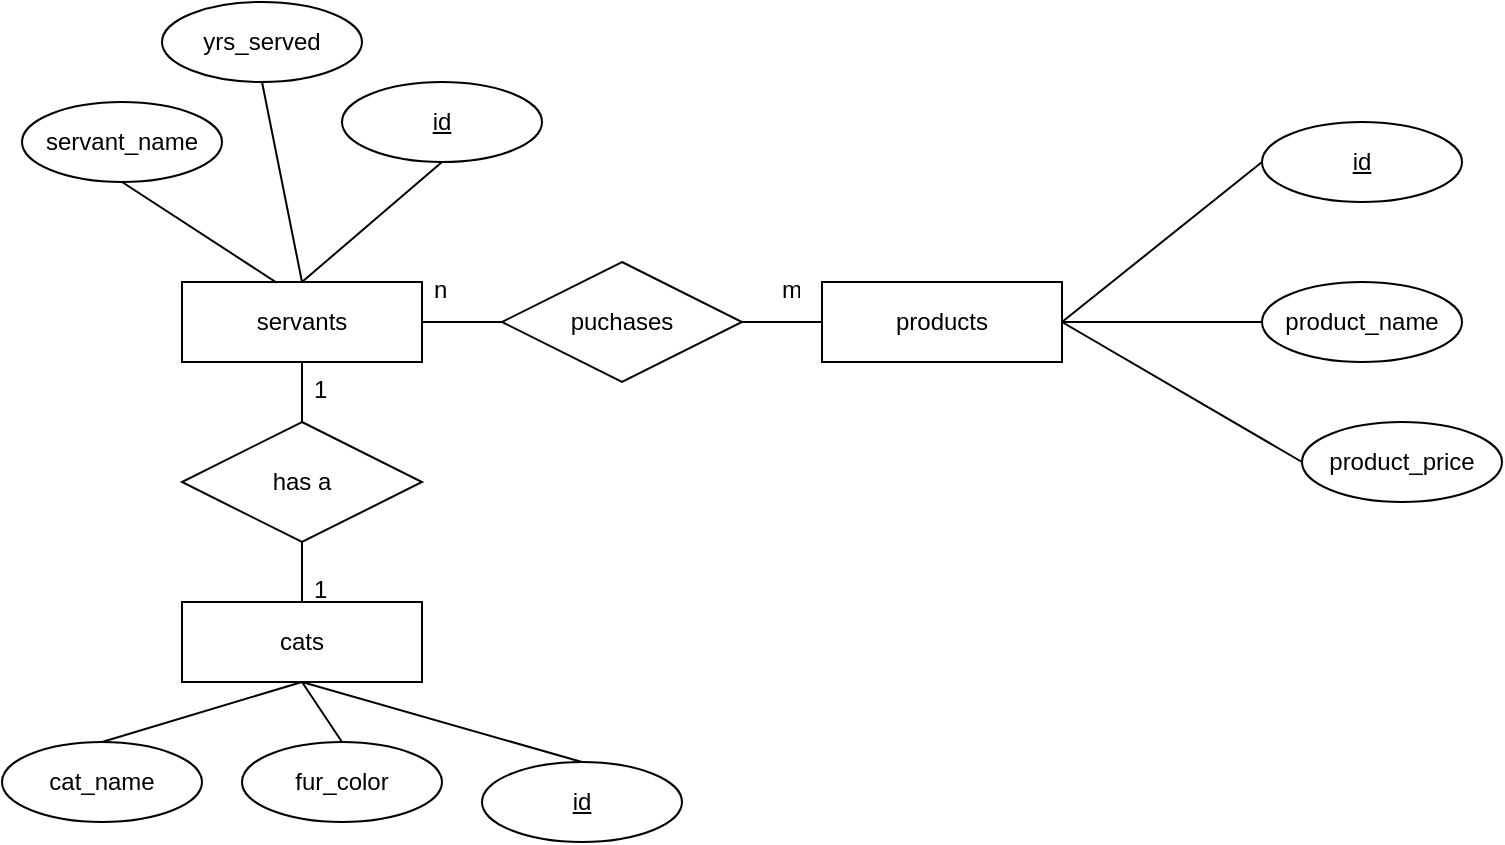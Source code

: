 <mxfile>
    <diagram id="PeuqlHQSli3MDyPuYfEZ" name="1-1 / n-m">
        <mxGraphModel dx="978" dy="571" grid="1" gridSize="10" guides="1" tooltips="1" connect="1" arrows="1" fold="1" page="1" pageScale="1" pageWidth="827" pageHeight="1169" math="0" shadow="0">
            <root>
                <mxCell id="0"/>
                <mxCell id="1" parent="0"/>
                <mxCell id="53" value="servants" style="whiteSpace=wrap;html=1;align=center;" vertex="1" parent="1">
                    <mxGeometry x="130" y="170" width="120" height="40" as="geometry"/>
                </mxCell>
                <mxCell id="54" value="yrs_served" style="ellipse;whiteSpace=wrap;html=1;align=center;" vertex="1" parent="1">
                    <mxGeometry x="120" y="30" width="100" height="40" as="geometry"/>
                </mxCell>
                <mxCell id="55" value="servant_name" style="ellipse;whiteSpace=wrap;html=1;align=center;" vertex="1" parent="1">
                    <mxGeometry x="50" y="80" width="100" height="40" as="geometry"/>
                </mxCell>
                <mxCell id="56" value="id" style="ellipse;whiteSpace=wrap;html=1;align=center;fontStyle=4;" vertex="1" parent="1">
                    <mxGeometry x="210" y="70" width="100" height="40" as="geometry"/>
                </mxCell>
                <mxCell id="57" value="" style="endArrow=none;html=1;rounded=0;entryX=0.5;entryY=1;entryDx=0;entryDy=0;exitX=0.394;exitY=0.007;exitDx=0;exitDy=0;exitPerimeter=0;" edge="1" parent="1" source="53" target="55">
                    <mxGeometry relative="1" as="geometry">
                        <mxPoint x="130" y="200" as="sourcePoint"/>
                        <mxPoint x="410" y="180" as="targetPoint"/>
                    </mxGeometry>
                </mxCell>
                <mxCell id="58" value="" style="endArrow=none;html=1;rounded=0;exitX=0.5;exitY=0;exitDx=0;exitDy=0;entryX=0.5;entryY=1;entryDx=0;entryDy=0;" edge="1" parent="1" source="53" target="56">
                    <mxGeometry relative="1" as="geometry">
                        <mxPoint x="250" y="180" as="sourcePoint"/>
                        <mxPoint x="410" y="180" as="targetPoint"/>
                    </mxGeometry>
                </mxCell>
                <mxCell id="59" value="products" style="whiteSpace=wrap;html=1;align=center;" vertex="1" parent="1">
                    <mxGeometry x="450" y="170" width="120" height="40" as="geometry"/>
                </mxCell>
                <mxCell id="60" value="product_name" style="ellipse;whiteSpace=wrap;html=1;align=center;" vertex="1" parent="1">
                    <mxGeometry x="670" y="170" width="100" height="40" as="geometry"/>
                </mxCell>
                <mxCell id="61" value="product_price" style="ellipse;whiteSpace=wrap;html=1;align=center;" vertex="1" parent="1">
                    <mxGeometry x="690" y="240" width="100" height="40" as="geometry"/>
                </mxCell>
                <mxCell id="62" value="id" style="ellipse;whiteSpace=wrap;html=1;align=center;fontStyle=4;" vertex="1" parent="1">
                    <mxGeometry x="670" y="90" width="100" height="40" as="geometry"/>
                </mxCell>
                <mxCell id="63" value="" style="endArrow=none;html=1;rounded=0;entryX=0;entryY=0.5;entryDx=0;entryDy=0;exitX=1;exitY=0.5;exitDx=0;exitDy=0;" edge="1" parent="1" source="59" target="61">
                    <mxGeometry relative="1" as="geometry">
                        <mxPoint x="640" y="250" as="sourcePoint"/>
                        <mxPoint x="710" y="180" as="targetPoint"/>
                    </mxGeometry>
                </mxCell>
                <mxCell id="64" value="" style="endArrow=none;html=1;rounded=0;exitX=1;exitY=0.5;exitDx=0;exitDy=0;entryX=0;entryY=0.5;entryDx=0;entryDy=0;" edge="1" parent="1" source="59" target="62">
                    <mxGeometry relative="1" as="geometry">
                        <mxPoint x="550" y="180" as="sourcePoint"/>
                        <mxPoint x="710" y="180" as="targetPoint"/>
                    </mxGeometry>
                </mxCell>
                <mxCell id="65" value="" style="endArrow=none;html=1;rounded=0;exitX=1;exitY=0.5;exitDx=0;exitDy=0;entryX=0;entryY=0.5;entryDx=0;entryDy=0;" edge="1" parent="1" source="59" target="60">
                    <mxGeometry relative="1" as="geometry">
                        <mxPoint x="510" y="160" as="sourcePoint"/>
                        <mxPoint x="510" y="120" as="targetPoint"/>
                    </mxGeometry>
                </mxCell>
                <mxCell id="66" value="puchases" style="shape=rhombus;perimeter=rhombusPerimeter;whiteSpace=wrap;html=1;align=center;" vertex="1" parent="1">
                    <mxGeometry x="290" y="160" width="120" height="60" as="geometry"/>
                </mxCell>
                <mxCell id="67" value="" style="endArrow=none;html=1;rounded=0;exitX=1;exitY=0.5;exitDx=0;exitDy=0;entryX=0;entryY=0.5;entryDx=0;entryDy=0;" edge="1" parent="1" source="53" target="66">
                    <mxGeometry relative="1" as="geometry">
                        <mxPoint x="270" y="180" as="sourcePoint"/>
                        <mxPoint x="290" y="170" as="targetPoint"/>
                    </mxGeometry>
                </mxCell>
                <mxCell id="68" value="" style="endArrow=none;html=1;rounded=0;exitX=1;exitY=0.5;exitDx=0;exitDy=0;entryX=0;entryY=0.5;entryDx=0;entryDy=0;" edge="1" parent="1" source="66" target="59">
                    <mxGeometry relative="1" as="geometry">
                        <mxPoint x="260" y="180" as="sourcePoint"/>
                        <mxPoint x="300" y="180" as="targetPoint"/>
                    </mxGeometry>
                </mxCell>
                <mxCell id="69" value="n" style="text;strokeColor=none;fillColor=none;spacingLeft=4;spacingRight=4;overflow=hidden;rotatable=0;points=[[0,0.5],[1,0.5]];portConstraint=eastwest;fontSize=12;" vertex="1" parent="1">
                    <mxGeometry x="250" y="160" width="20" height="30" as="geometry"/>
                </mxCell>
                <mxCell id="70" value="m" style="text;strokeColor=none;fillColor=none;spacingLeft=4;spacingRight=4;overflow=hidden;rotatable=0;points=[[0,0.5],[1,0.5]];portConstraint=eastwest;fontSize=12;" vertex="1" parent="1">
                    <mxGeometry x="424" y="160" width="20" height="30" as="geometry"/>
                </mxCell>
                <mxCell id="71" style="edgeStyle=none;html=1;exitX=1;exitY=0.5;exitDx=0;exitDy=0;" edge="1" parent="1" source="72">
                    <mxGeometry relative="1" as="geometry">
                        <mxPoint x="250" y="350" as="targetPoint"/>
                    </mxGeometry>
                </mxCell>
                <mxCell id="72" value="cats" style="whiteSpace=wrap;html=1;align=center;" vertex="1" parent="1">
                    <mxGeometry x="130" y="330" width="120" height="40" as="geometry"/>
                </mxCell>
                <mxCell id="73" value="cat_name" style="ellipse;whiteSpace=wrap;html=1;align=center;" vertex="1" parent="1">
                    <mxGeometry x="40" y="400" width="100" height="40" as="geometry"/>
                </mxCell>
                <mxCell id="74" value="fur_color" style="ellipse;whiteSpace=wrap;html=1;align=center;" vertex="1" parent="1">
                    <mxGeometry x="160" y="400" width="100" height="40" as="geometry"/>
                </mxCell>
                <mxCell id="75" value="id" style="ellipse;whiteSpace=wrap;html=1;align=center;fontStyle=4;" vertex="1" parent="1">
                    <mxGeometry x="280" y="410" width="100" height="40" as="geometry"/>
                </mxCell>
                <mxCell id="76" value="" style="endArrow=none;html=1;rounded=0;entryX=0.5;entryY=0;entryDx=0;entryDy=0;exitX=0.5;exitY=1;exitDx=0;exitDy=0;" edge="1" parent="1" source="72" target="73">
                    <mxGeometry relative="1" as="geometry">
                        <mxPoint x="160" y="340" as="sourcePoint"/>
                        <mxPoint x="420" y="350" as="targetPoint"/>
                    </mxGeometry>
                </mxCell>
                <mxCell id="77" value="" style="endArrow=none;html=1;rounded=0;exitX=0.5;exitY=1;exitDx=0;exitDy=0;entryX=0.5;entryY=0;entryDx=0;entryDy=0;" edge="1" parent="1" source="72" target="74">
                    <mxGeometry relative="1" as="geometry">
                        <mxPoint x="260" y="350" as="sourcePoint"/>
                        <mxPoint x="420" y="350" as="targetPoint"/>
                    </mxGeometry>
                </mxCell>
                <mxCell id="78" value="" style="endArrow=none;html=1;rounded=0;entryX=0.5;entryY=0;entryDx=0;entryDy=0;exitX=0.5;exitY=1;exitDx=0;exitDy=0;" edge="1" parent="1" source="72" target="75">
                    <mxGeometry relative="1" as="geometry">
                        <mxPoint x="270" y="370" as="sourcePoint"/>
                        <mxPoint x="420" y="350" as="targetPoint"/>
                    </mxGeometry>
                </mxCell>
                <mxCell id="79" value="1" style="text;strokeColor=none;fillColor=none;spacingLeft=4;spacingRight=4;overflow=hidden;rotatable=0;points=[[0,0.5],[1,0.5]];portConstraint=eastwest;fontSize=12;" vertex="1" parent="1">
                    <mxGeometry x="190" y="310" width="20" height="20" as="geometry"/>
                </mxCell>
                <mxCell id="80" value="has a" style="shape=rhombus;perimeter=rhombusPerimeter;whiteSpace=wrap;html=1;align=center;" vertex="1" parent="1">
                    <mxGeometry x="130" y="240" width="120" height="60" as="geometry"/>
                </mxCell>
                <mxCell id="81" value="" style="endArrow=none;html=1;rounded=0;exitX=0.5;exitY=0;exitDx=0;exitDy=0;entryX=0.5;entryY=1;entryDx=0;entryDy=0;" edge="1" parent="1" source="53" target="54">
                    <mxGeometry relative="1" as="geometry">
                        <mxPoint x="250" y="200" as="sourcePoint"/>
                        <mxPoint x="300" y="180" as="targetPoint"/>
                        <Array as="points">
                            <mxPoint x="180" y="120"/>
                        </Array>
                    </mxGeometry>
                </mxCell>
                <mxCell id="82" value="" style="endArrow=none;html=1;rounded=0;exitX=0.5;exitY=0;exitDx=0;exitDy=0;entryX=0.5;entryY=1;entryDx=0;entryDy=0;" edge="1" parent="1" source="80" target="53">
                    <mxGeometry relative="1" as="geometry">
                        <mxPoint x="235" y="260" as="sourcePoint"/>
                        <mxPoint x="285" y="240" as="targetPoint"/>
                    </mxGeometry>
                </mxCell>
                <mxCell id="83" value="" style="endArrow=none;html=1;rounded=0;exitX=0.5;exitY=0;exitDx=0;exitDy=0;entryX=0.5;entryY=1;entryDx=0;entryDy=0;" edge="1" parent="1" source="72" target="80">
                    <mxGeometry relative="1" as="geometry">
                        <mxPoint x="245" y="270" as="sourcePoint"/>
                        <mxPoint x="295" y="250" as="targetPoint"/>
                    </mxGeometry>
                </mxCell>
                <mxCell id="84" value="1" style="text;strokeColor=none;fillColor=none;spacingLeft=4;spacingRight=4;overflow=hidden;rotatable=0;points=[[0,0.5],[1,0.5]];portConstraint=eastwest;fontSize=12;" vertex="1" parent="1">
                    <mxGeometry x="190" y="210" width="20" height="20" as="geometry"/>
                </mxCell>
            </root>
        </mxGraphModel>
    </diagram>
</mxfile>